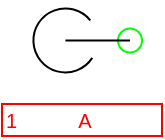 <mxfile compressed="false" version="20.3.0" type="device">
  <diagram name="ND0027" id="1CP9VX86ncTdAmcYDIcw">
    <mxGraphModel dx="1408" dy="843" grid="1" gridSize="2" guides="1" tooltips="1" connect="1" arrows="1" fold="1" page="1" pageScale="1" pageWidth="1169" pageHeight="827" math="0" shadow="0">
      <root>
        <mxCell id="22vkG-h5v2N9dKBLQ-ZE-0" />
        <mxCell id="22vkG-h5v2N9dKBLQ-ZE-124" value="Connection" style="" parent="22vkG-h5v2N9dKBLQ-ZE-0" />
        <object label="Connection" PipingConnector="Y" LabelConnector="N" SignalConnector="N" Direction="0" AuxiliaryConnector="N" id="5YZIkT5Cyo4BMhXIybx2-14">
          <mxCell style="vsdxID=1407;fillColor=none;gradientColor=none;shape=stencil(rVFbDsIgEDwNnyQU4glqvcfGblsilmZBS28vZGMsxg9j/JvZmX1kR5g2TLCg0CpE8hdcbR8nYY5CaztPSDZmJEwnTDt4wpH8be6ZL1CcBV39vUxI3KdKh1YbswPTEzuBzlmiVGmKau9zUKM+jlJJQrJBko8QrZ+rrQ5oRJnXyMHBWElhRVx25ebnw/5zVvPFWRm83jxY5zilvf4eSy5xpKZ7AA==);strokeColor=#00FF00;strokeWidth=1;points=[[0.5,0.5,0,0,0]];labelBackgroundColor=none;rounded=0;html=1;whiteSpace=wrap;aspect=fixed;noLabel=1;snapToPoint=1;container=0;fontSize=16;fontFamily=Helvetica;" parent="22vkG-h5v2N9dKBLQ-ZE-124" vertex="1">
            <mxGeometry x="298" y="154.22" width="12" height="12" as="geometry" />
          </mxCell>
        </object>
        <mxCell id="22vkG-h5v2N9dKBLQ-ZE-135" value="Label" style="locked=1;" parent="22vkG-h5v2N9dKBLQ-ZE-0" />
        <object label="%LabelLines%&amp;nbsp; &amp;nbsp; &amp;nbsp; &amp;nbsp; &amp;nbsp; &amp;nbsp;%LabelIndex%" placeholders="1" LabelLines="1" LabelIndex="A" id="5YZIkT5Cyo4BMhXIybx2-15">
          <mxCell style="rounded=0;whiteSpace=wrap;html=1;fillColor=none;strokeColor=#FF0000;fontColor=#FF0000;fontSize=10;align=left;strokeWidth=1;" parent="22vkG-h5v2N9dKBLQ-ZE-135" vertex="1">
            <mxGeometry x="240" y="192" width="80" height="16" as="geometry" />
          </mxCell>
        </object>
        <mxCell id="22vkG-h5v2N9dKBLQ-ZE-136" value="Origo" style="locked=1;" parent="22vkG-h5v2N9dKBLQ-ZE-0" visible="0" />
        <object label="origo" H="2" W="3" UoM="mm" id="22vkG-h5v2N9dKBLQ-ZE-137">
          <mxCell style="vsdxID=1407;fillColor=none;gradientColor=none;shape=stencil(rVFbDsIgEDwNnyQU4glqvcfGblsilmZBS28vZGMsxg9j/JvZmX1kR5g2TLCg0CpE8hdcbR8nYY5CaztPSDZmJEwnTDt4wpH8be6ZL1CcBV39vUxI3KdKh1YbswPTEzuBzlmiVGmKau9zUKM+jlJJQrJBko8QrZ+rrQ5oRJnXyMHBWElhRVx25ebnw/5zVvPFWRm83jxY5zilvf4eSy5xpKZ7AA==);strokeColor=#ff0000;strokeWidth=1;points=[[0.5,0.5,0,0,0]];labelBackgroundColor=none;rounded=0;html=1;whiteSpace=wrap;aspect=fixed;noLabel=1;snapToPoint=1;" parent="22vkG-h5v2N9dKBLQ-ZE-136" vertex="1">
            <mxGeometry x="300.06" y="156.28" width="7.874" height="7.87" as="geometry" />
          </mxCell>
        </object>
        <object label="Symbol" Width="3" Height="2" UoM="mm" id="22vkG-h5v2N9dKBLQ-ZE-138">
          <mxCell style="" parent="22vkG-h5v2N9dKBLQ-ZE-0" />
        </object>
        <mxCell id="5YZIkT5Cyo4BMhXIybx2-4" value="" style="endArrow=none;html=1;rounded=0;startArrow=none;" parent="22vkG-h5v2N9dKBLQ-ZE-138" edge="1">
          <mxGeometry x="316" y="334" width="50" height="50" relative="1" as="geometry">
            <mxPoint x="303.923" y="160.269" as="sourcePoint" />
            <mxPoint x="304" y="160" as="targetPoint" />
          </mxGeometry>
        </mxCell>
        <mxCell id="5YZIkT5Cyo4BMhXIybx2-7" value="" style="verticalLabelPosition=bottom;verticalAlign=top;html=1;shape=mxgraph.basic.arc;strokeColor=#000000;strokeWidth=1;startAngle=0.3;endAngle=0.1;fillColor=none;rotation=15;aspect=fixed;" parent="22vkG-h5v2N9dKBLQ-ZE-138" vertex="1">
          <mxGeometry x="255.71" y="144.22" width="32" height="32" as="geometry" />
        </mxCell>
        <mxCell id="5YZIkT5Cyo4BMhXIybx2-8" value="" style="endArrow=none;html=1;rounded=0;startArrow=none;" parent="22vkG-h5v2N9dKBLQ-ZE-138" source="22vkG-h5v2N9dKBLQ-ZE-137" edge="1">
          <mxGeometry x="268" y="156.07" width="50" height="50" relative="1" as="geometry">
            <mxPoint x="272" y="160" as="sourcePoint" />
            <mxPoint x="303.923" y="160.269" as="targetPoint" />
          </mxGeometry>
        </mxCell>
        <mxCell id="5YZIkT5Cyo4BMhXIybx2-12" value="" style="endArrow=none;html=1;rounded=0;exitX=0.5;exitY=0.5;exitDx=0;exitDy=0;exitPerimeter=0;entryX=0.5;entryY=0.5;entryDx=0;entryDy=0;entryPerimeter=0;" parent="22vkG-h5v2N9dKBLQ-ZE-138" source="5YZIkT5Cyo4BMhXIybx2-7" edge="1">
          <mxGeometry width="50" height="50" relative="1" as="geometry">
            <mxPoint x="242" y="234" as="sourcePoint" />
            <mxPoint x="304" y="160.22" as="targetPoint" />
          </mxGeometry>
        </mxCell>
      </root>
    </mxGraphModel>
  </diagram>
</mxfile>
